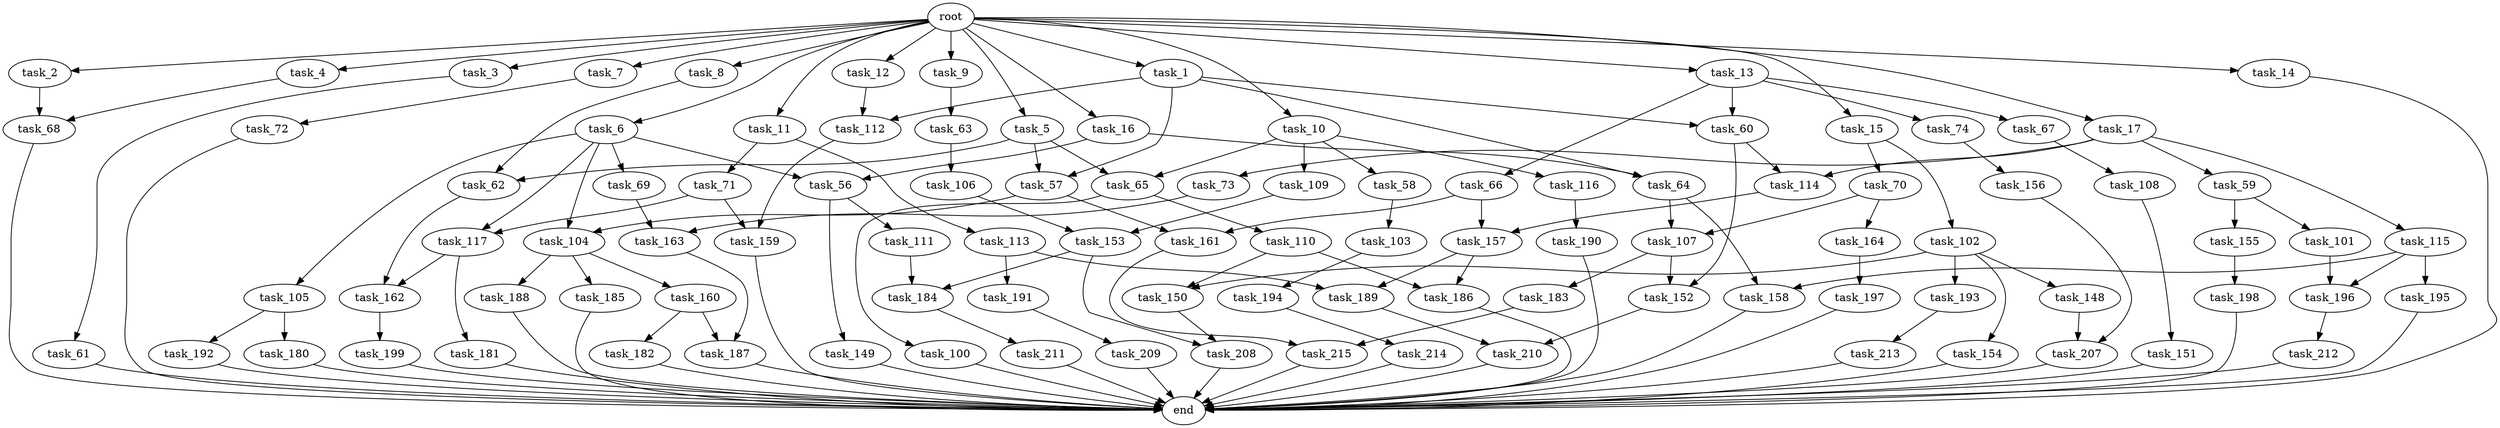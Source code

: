digraph G {
  root [size="0.000000"];
  task_1 [size="1.024000"];
  task_2 [size="1.024000"];
  task_3 [size="1.024000"];
  task_4 [size="1.024000"];
  task_5 [size="1.024000"];
  task_6 [size="1.024000"];
  task_7 [size="1.024000"];
  task_8 [size="1.024000"];
  task_9 [size="1.024000"];
  task_10 [size="1.024000"];
  task_11 [size="1.024000"];
  task_12 [size="1.024000"];
  task_13 [size="1.024000"];
  task_14 [size="1.024000"];
  task_15 [size="1.024000"];
  task_16 [size="1.024000"];
  task_17 [size="1.024000"];
  task_56 [size="1168231104.512000"];
  task_57 [size="841813590.016000"];
  task_58 [size="137438953.472000"];
  task_59 [size="858993459.200000"];
  task_60 [size="455266533.376000"];
  task_61 [size="34359738.368000"];
  task_62 [size="1116691496.960000"];
  task_63 [size="214748364.800000"];
  task_64 [size="730144440.320000"];
  task_65 [size="558345748.480000"];
  task_66 [size="34359738.368000"];
  task_67 [size="34359738.368000"];
  task_68 [size="627065225.216000"];
  task_69 [size="858993459.200000"];
  task_70 [size="214748364.800000"];
  task_71 [size="420906795.008000"];
  task_72 [size="214748364.800000"];
  task_73 [size="858993459.200000"];
  task_74 [size="34359738.368000"];
  task_100 [size="420906795.008000"];
  task_101 [size="137438953.472000"];
  task_102 [size="214748364.800000"];
  task_103 [size="34359738.368000"];
  task_104 [size="936302870.528000"];
  task_105 [size="858993459.200000"];
  task_106 [size="309237645.312000"];
  task_107 [size="111669149.696000"];
  task_108 [size="214748364.800000"];
  task_109 [size="137438953.472000"];
  task_110 [size="420906795.008000"];
  task_111 [size="214748364.800000"];
  task_112 [size="1279900254.208000"];
  task_113 [size="420906795.008000"];
  task_114 [size="996432412.672000"];
  task_115 [size="858993459.200000"];
  task_116 [size="137438953.472000"];
  task_117 [size="996432412.672000"];
  task_148 [size="858993459.200000"];
  task_149 [size="214748364.800000"];
  task_150 [size="1408749273.088000"];
  task_151 [size="549755813.888000"];
  task_152 [size="687194767.360000"];
  task_153 [size="1279900254.208000"];
  task_154 [size="858993459.200000"];
  task_155 [size="137438953.472000"];
  task_156 [size="695784701.952000"];
  task_157 [size="154618822.656000"];
  task_158 [size="498216206.336000"];
  task_159 [size="687194767.360000"];
  task_160 [size="214748364.800000"];
  task_161 [size="154618822.656000"];
  task_162 [size="730144440.320000"];
  task_163 [size="249108103.168000"];
  task_164 [size="34359738.368000"];
  task_180 [size="77309411.328000"];
  task_181 [size="34359738.368000"];
  task_182 [size="34359738.368000"];
  task_183 [size="549755813.888000"];
  task_184 [size="214748364.800000"];
  task_185 [size="214748364.800000"];
  task_186 [size="858993459.200000"];
  task_187 [size="893353197.568000"];
  task_188 [size="214748364.800000"];
  task_189 [size="386547056.640000"];
  task_190 [size="420906795.008000"];
  task_191 [size="77309411.328000"];
  task_192 [size="77309411.328000"];
  task_193 [size="858993459.200000"];
  task_194 [size="137438953.472000"];
  task_195 [size="420906795.008000"];
  task_196 [size="498216206.336000"];
  task_197 [size="214748364.800000"];
  task_198 [size="420906795.008000"];
  task_199 [size="77309411.328000"];
  task_207 [size="446676598.784000"];
  task_208 [size="214748364.800000"];
  task_209 [size="214748364.800000"];
  task_210 [size="498216206.336000"];
  task_211 [size="420906795.008000"];
  task_212 [size="695784701.952000"];
  task_213 [size="309237645.312000"];
  task_214 [size="420906795.008000"];
  task_215 [size="455266533.376000"];
  end [size="0.000000"];

  root -> task_1 [size="1.000000"];
  root -> task_2 [size="1.000000"];
  root -> task_3 [size="1.000000"];
  root -> task_4 [size="1.000000"];
  root -> task_5 [size="1.000000"];
  root -> task_6 [size="1.000000"];
  root -> task_7 [size="1.000000"];
  root -> task_8 [size="1.000000"];
  root -> task_9 [size="1.000000"];
  root -> task_10 [size="1.000000"];
  root -> task_11 [size="1.000000"];
  root -> task_12 [size="1.000000"];
  root -> task_13 [size="1.000000"];
  root -> task_14 [size="1.000000"];
  root -> task_15 [size="1.000000"];
  root -> task_16 [size="1.000000"];
  root -> task_17 [size="1.000000"];
  task_1 -> task_57 [size="411041792.000000"];
  task_1 -> task_60 [size="411041792.000000"];
  task_1 -> task_64 [size="411041792.000000"];
  task_1 -> task_112 [size="411041792.000000"];
  task_2 -> task_68 [size="536870912.000000"];
  task_3 -> task_61 [size="33554432.000000"];
  task_4 -> task_68 [size="75497472.000000"];
  task_5 -> task_57 [size="411041792.000000"];
  task_5 -> task_62 [size="411041792.000000"];
  task_5 -> task_65 [size="411041792.000000"];
  task_6 -> task_56 [size="838860800.000000"];
  task_6 -> task_69 [size="838860800.000000"];
  task_6 -> task_104 [size="838860800.000000"];
  task_6 -> task_105 [size="838860800.000000"];
  task_6 -> task_117 [size="838860800.000000"];
  task_7 -> task_72 [size="209715200.000000"];
  task_8 -> task_62 [size="679477248.000000"];
  task_9 -> task_63 [size="209715200.000000"];
  task_10 -> task_58 [size="134217728.000000"];
  task_10 -> task_65 [size="134217728.000000"];
  task_10 -> task_109 [size="134217728.000000"];
  task_10 -> task_116 [size="134217728.000000"];
  task_11 -> task_71 [size="411041792.000000"];
  task_11 -> task_113 [size="411041792.000000"];
  task_12 -> task_112 [size="838860800.000000"];
  task_13 -> task_60 [size="33554432.000000"];
  task_13 -> task_66 [size="33554432.000000"];
  task_13 -> task_67 [size="33554432.000000"];
  task_13 -> task_74 [size="33554432.000000"];
  task_14 -> end [size="1.000000"];
  task_15 -> task_70 [size="209715200.000000"];
  task_15 -> task_102 [size="209715200.000000"];
  task_16 -> task_56 [size="301989888.000000"];
  task_16 -> task_64 [size="301989888.000000"];
  task_17 -> task_59 [size="838860800.000000"];
  task_17 -> task_73 [size="838860800.000000"];
  task_17 -> task_114 [size="838860800.000000"];
  task_17 -> task_115 [size="838860800.000000"];
  task_56 -> task_111 [size="209715200.000000"];
  task_56 -> task_149 [size="209715200.000000"];
  task_57 -> task_104 [size="75497472.000000"];
  task_57 -> task_161 [size="75497472.000000"];
  task_58 -> task_103 [size="33554432.000000"];
  task_59 -> task_101 [size="134217728.000000"];
  task_59 -> task_155 [size="134217728.000000"];
  task_60 -> task_114 [size="134217728.000000"];
  task_60 -> task_152 [size="134217728.000000"];
  task_61 -> end [size="1.000000"];
  task_62 -> task_162 [size="679477248.000000"];
  task_63 -> task_106 [size="301989888.000000"];
  task_64 -> task_107 [size="75497472.000000"];
  task_64 -> task_158 [size="75497472.000000"];
  task_65 -> task_100 [size="411041792.000000"];
  task_65 -> task_110 [size="411041792.000000"];
  task_66 -> task_157 [size="75497472.000000"];
  task_66 -> task_161 [size="75497472.000000"];
  task_67 -> task_108 [size="209715200.000000"];
  task_68 -> end [size="1.000000"];
  task_69 -> task_163 [size="209715200.000000"];
  task_70 -> task_107 [size="33554432.000000"];
  task_70 -> task_164 [size="33554432.000000"];
  task_71 -> task_117 [size="134217728.000000"];
  task_71 -> task_159 [size="134217728.000000"];
  task_72 -> end [size="1.000000"];
  task_73 -> task_163 [size="33554432.000000"];
  task_74 -> task_156 [size="679477248.000000"];
  task_100 -> end [size="1.000000"];
  task_101 -> task_196 [size="75497472.000000"];
  task_102 -> task_148 [size="838860800.000000"];
  task_102 -> task_150 [size="838860800.000000"];
  task_102 -> task_154 [size="838860800.000000"];
  task_102 -> task_193 [size="838860800.000000"];
  task_103 -> task_194 [size="134217728.000000"];
  task_104 -> task_160 [size="209715200.000000"];
  task_104 -> task_185 [size="209715200.000000"];
  task_104 -> task_188 [size="209715200.000000"];
  task_105 -> task_180 [size="75497472.000000"];
  task_105 -> task_192 [size="75497472.000000"];
  task_106 -> task_153 [size="411041792.000000"];
  task_107 -> task_152 [size="536870912.000000"];
  task_107 -> task_183 [size="536870912.000000"];
  task_108 -> task_151 [size="536870912.000000"];
  task_109 -> task_153 [size="838860800.000000"];
  task_110 -> task_150 [size="536870912.000000"];
  task_110 -> task_186 [size="536870912.000000"];
  task_111 -> task_184 [size="134217728.000000"];
  task_112 -> task_159 [size="536870912.000000"];
  task_113 -> task_189 [size="75497472.000000"];
  task_113 -> task_191 [size="75497472.000000"];
  task_114 -> task_157 [size="75497472.000000"];
  task_115 -> task_158 [size="411041792.000000"];
  task_115 -> task_195 [size="411041792.000000"];
  task_115 -> task_196 [size="411041792.000000"];
  task_116 -> task_190 [size="411041792.000000"];
  task_117 -> task_162 [size="33554432.000000"];
  task_117 -> task_181 [size="33554432.000000"];
  task_148 -> task_207 [size="134217728.000000"];
  task_149 -> end [size="1.000000"];
  task_150 -> task_208 [size="134217728.000000"];
  task_151 -> end [size="1.000000"];
  task_152 -> task_210 [size="75497472.000000"];
  task_153 -> task_184 [size="75497472.000000"];
  task_153 -> task_208 [size="75497472.000000"];
  task_154 -> end [size="1.000000"];
  task_155 -> task_198 [size="411041792.000000"];
  task_156 -> task_207 [size="301989888.000000"];
  task_157 -> task_186 [size="301989888.000000"];
  task_157 -> task_189 [size="301989888.000000"];
  task_158 -> end [size="1.000000"];
  task_159 -> end [size="1.000000"];
  task_160 -> task_182 [size="33554432.000000"];
  task_160 -> task_187 [size="33554432.000000"];
  task_161 -> task_215 [size="411041792.000000"];
  task_162 -> task_199 [size="75497472.000000"];
  task_163 -> task_187 [size="838860800.000000"];
  task_164 -> task_197 [size="209715200.000000"];
  task_180 -> end [size="1.000000"];
  task_181 -> end [size="1.000000"];
  task_182 -> end [size="1.000000"];
  task_183 -> task_215 [size="33554432.000000"];
  task_184 -> task_211 [size="411041792.000000"];
  task_185 -> end [size="1.000000"];
  task_186 -> end [size="1.000000"];
  task_187 -> end [size="1.000000"];
  task_188 -> end [size="1.000000"];
  task_189 -> task_210 [size="411041792.000000"];
  task_190 -> end [size="1.000000"];
  task_191 -> task_209 [size="209715200.000000"];
  task_192 -> end [size="1.000000"];
  task_193 -> task_213 [size="301989888.000000"];
  task_194 -> task_214 [size="411041792.000000"];
  task_195 -> end [size="1.000000"];
  task_196 -> task_212 [size="679477248.000000"];
  task_197 -> end [size="1.000000"];
  task_198 -> end [size="1.000000"];
  task_199 -> end [size="1.000000"];
  task_207 -> end [size="1.000000"];
  task_208 -> end [size="1.000000"];
  task_209 -> end [size="1.000000"];
  task_210 -> end [size="1.000000"];
  task_211 -> end [size="1.000000"];
  task_212 -> end [size="1.000000"];
  task_213 -> end [size="1.000000"];
  task_214 -> end [size="1.000000"];
  task_215 -> end [size="1.000000"];
}

